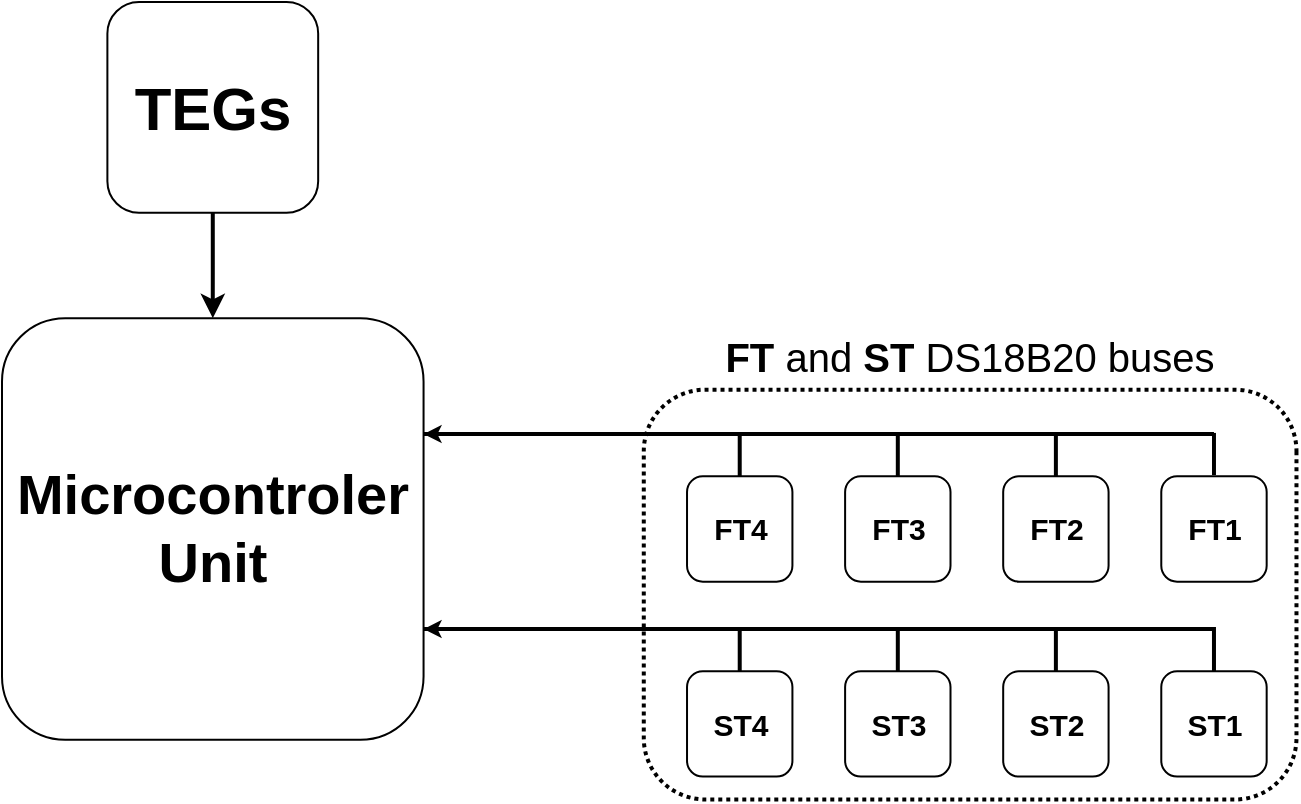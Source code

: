 <mxfile version="24.8.6">
  <diagram name="Página-1" id="jQPiK23yYhPIS9YhWkp4">
    <mxGraphModel dx="2607" dy="1356" grid="1" gridSize="10" guides="1" tooltips="1" connect="1" arrows="1" fold="1" page="1" pageScale="1" pageWidth="827" pageHeight="1169" math="0" shadow="0">
      <root>
        <mxCell id="0" />
        <mxCell id="1" parent="0" />
        <mxCell id="Nuf9PjGlq5Z_Ufr8rAmU-1" value="Microcontroler Unit" style="rounded=1;whiteSpace=wrap;html=1;fontStyle=1;fontSize=28;" vertex="1" parent="1">
          <mxGeometry x="80" y="338.084" width="210.778" height="210.778" as="geometry" />
        </mxCell>
        <mxCell id="Nuf9PjGlq5Z_Ufr8rAmU-34" value="&lt;b style=&quot;font-size: 20px;&quot;&gt;FT&lt;/b&gt; and &lt;b style=&quot;font-size: 20px;&quot;&gt;ST&lt;/b&gt; DS18B20 buses" style="text;html=1;align=center;verticalAlign=middle;whiteSpace=wrap;rounded=0;fontSize=20;" vertex="1" parent="1">
          <mxGeometry x="405.98" y="338.08" width="316.17" height="38.08" as="geometry" />
        </mxCell>
        <mxCell id="Nuf9PjGlq5Z_Ufr8rAmU-33" value="" style="rounded=1;whiteSpace=wrap;html=1;fillColor=none;dashed=1;dashPattern=1 1;rotation=90;strokeWidth=2;" vertex="1" parent="1">
          <mxGeometry x="461.61" y="313.11" width="204.91" height="326.35" as="geometry" />
        </mxCell>
        <mxCell id="Nuf9PjGlq5Z_Ufr8rAmU-7" value="&lt;p style=&quot;line-height: 50%; font-size: 15px;&quot;&gt;&lt;span style=&quot;background-color: initial; font-size: 15px;&quot;&gt;ST1&lt;/span&gt;&lt;/p&gt;" style="rounded=1;whiteSpace=wrap;html=1;fontSize=15;rotation=0;fontStyle=1" vertex="1" parent="1">
          <mxGeometry x="659.638" y="514.611" width="52.694" height="52.695" as="geometry" />
        </mxCell>
        <mxCell id="Nuf9PjGlq5Z_Ufr8rAmU-8" value="&lt;p style=&quot;line-height: 50%; font-size: 15px;&quot;&gt;&lt;font style=&quot;font-size: 15px;&quot;&gt;ST2&lt;/font&gt;&lt;/p&gt;" style="rounded=1;whiteSpace=wrap;html=1;fontSize=15;rotation=0;fontStyle=1" vertex="1" parent="1">
          <mxGeometry x="580.597" y="514.611" width="52.694" height="52.695" as="geometry" />
        </mxCell>
        <mxCell id="Nuf9PjGlq5Z_Ufr8rAmU-9" value="&lt;p style=&quot;line-height: 50%; font-size: 15px;&quot;&gt;&lt;font style=&quot;font-size: 15px;&quot;&gt;ST3&lt;/font&gt;&lt;/p&gt;" style="rounded=1;whiteSpace=wrap;html=1;fontSize=15;rotation=0;fontStyle=1" vertex="1" parent="1">
          <mxGeometry x="501.555" y="514.611" width="52.694" height="52.695" as="geometry" />
        </mxCell>
        <mxCell id="Nuf9PjGlq5Z_Ufr8rAmU-10" value="&lt;p style=&quot;line-height: 50%; font-size: 15px;&quot;&gt;&lt;font style=&quot;font-size: 15px;&quot;&gt;ST4&lt;/font&gt;&lt;/p&gt;" style="rounded=1;whiteSpace=wrap;html=1;fontSize=15;rotation=0;fontStyle=1" vertex="1" parent="1">
          <mxGeometry x="422.514" y="514.611" width="52.694" height="52.695" as="geometry" />
        </mxCell>
        <mxCell id="Nuf9PjGlq5Z_Ufr8rAmU-16" value="" style="endArrow=none;html=1;rounded=0;entryX=1;entryY=0.5;entryDx=0;entryDy=0;exitX=0.35;exitY=0.002;exitDx=0;exitDy=0;exitPerimeter=0;strokeWidth=2;" edge="1" parent="1">
          <mxGeometry width="50" height="50" relative="1" as="geometry">
            <mxPoint x="290.778" y="493.533" as="sourcePoint" />
            <mxPoint x="685.986" y="514.611" as="targetPoint" />
            <Array as="points">
              <mxPoint x="685.986" y="493.533" />
            </Array>
          </mxGeometry>
        </mxCell>
        <mxCell id="Nuf9PjGlq5Z_Ufr8rAmU-17" value="" style="line;strokeWidth=2;html=1;flipV=0;flipH=1;rotation=90;" vertex="1" parent="1">
          <mxGeometry x="596.405" y="500" width="21.078" height="7.904" as="geometry" />
        </mxCell>
        <mxCell id="Nuf9PjGlq5Z_Ufr8rAmU-18" value="" style="line;strokeWidth=2;html=1;flipV=0;flipH=1;rotation=90;" vertex="1" parent="1">
          <mxGeometry x="517.364" y="500" width="21.078" height="7.904" as="geometry" />
        </mxCell>
        <mxCell id="Nuf9PjGlq5Z_Ufr8rAmU-19" value="" style="line;strokeWidth=2;html=1;flipV=0;flipH=1;rotation=90;" vertex="1" parent="1">
          <mxGeometry x="438.322" y="500" width="21.078" height="7.904" as="geometry" />
        </mxCell>
        <mxCell id="Nuf9PjGlq5Z_Ufr8rAmU-36" value="" style="endArrow=classic;html=1;rounded=0;exitX=0.86;exitY=0.503;exitDx=0;exitDy=0;exitPerimeter=0;entryX=1;entryY=0.5;entryDx=0;entryDy=0;entryPerimeter=0;" edge="1" parent="1">
          <mxGeometry width="50" height="50" relative="1" as="geometry">
            <mxPoint x="346.107" y="493.533" as="sourcePoint" />
            <mxPoint x="290.778" y="493.533" as="targetPoint" />
          </mxGeometry>
        </mxCell>
        <mxCell id="Nuf9PjGlq5Z_Ufr8rAmU-2" value="&lt;p style=&quot;line-height: 50%; font-size: 15px;&quot;&gt;&lt;font style=&quot;font-size: 15px;&quot;&gt;FT1&lt;/font&gt;&lt;/p&gt;" style="rounded=1;whiteSpace=wrap;html=1;fontSize=15;flipV=0;flipH=0;rotation=0;direction=east;fontStyle=1" vertex="1" parent="1">
          <mxGeometry x="659.638" y="417.126" width="52.694" height="52.695" as="geometry" />
        </mxCell>
        <mxCell id="Nuf9PjGlq5Z_Ufr8rAmU-3" value="&lt;p style=&quot;line-height: 50%; font-size: 15px;&quot;&gt;&lt;font style=&quot;font-size: 15px;&quot;&gt;FT2&lt;/font&gt;&lt;/p&gt;" style="rounded=1;whiteSpace=wrap;html=1;fontSize=15;flipV=0;flipH=0;rotation=0;direction=east;fontStyle=1" vertex="1" parent="1">
          <mxGeometry x="580.597" y="417.126" width="52.694" height="52.695" as="geometry" />
        </mxCell>
        <mxCell id="Nuf9PjGlq5Z_Ufr8rAmU-4" value="&lt;p style=&quot;line-height: 50%; font-size: 15px;&quot;&gt;&lt;font style=&quot;font-size: 15px;&quot;&gt;FT3&lt;/font&gt;&lt;/p&gt;" style="rounded=1;whiteSpace=wrap;html=1;fontSize=15;flipV=0;flipH=0;rotation=0;direction=east;fontStyle=1" vertex="1" parent="1">
          <mxGeometry x="501.555" y="417.126" width="52.694" height="52.695" as="geometry" />
        </mxCell>
        <mxCell id="Nuf9PjGlq5Z_Ufr8rAmU-5" value="&lt;p style=&quot;line-height: 50%; font-size: 15px;&quot;&gt;&lt;font style=&quot;font-size: 15px;&quot;&gt;FT4&lt;/font&gt;&lt;/p&gt;" style="rounded=1;whiteSpace=wrap;html=1;fontSize=15;flipV=0;flipH=0;rotation=0;direction=east;fontStyle=1" vertex="1" parent="1">
          <mxGeometry x="422.514" y="417.126" width="52.694" height="52.695" as="geometry" />
        </mxCell>
        <mxCell id="Nuf9PjGlq5Z_Ufr8rAmU-21" style="edgeStyle=orthogonalEdgeStyle;rounded=0;orthogonalLoop=1;jettySize=auto;html=1;exitX=0.5;exitY=1;exitDx=0;exitDy=0;entryX=1;entryY=0.5;entryDx=0;entryDy=0;strokeWidth=2;" edge="1" parent="1" source="Nuf9PjGlq5Z_Ufr8rAmU-20">
          <mxGeometry relative="1" as="geometry">
            <mxPoint x="185.389" y="338.084" as="targetPoint" />
          </mxGeometry>
        </mxCell>
        <mxCell id="Nuf9PjGlq5Z_Ufr8rAmU-20" value="TEGs" style="rounded=1;whiteSpace=wrap;html=1;rotation=0;fontSize=30;fontStyle=1" vertex="1" parent="1">
          <mxGeometry x="132.694" y="180" width="105.389" height="105.389" as="geometry" />
        </mxCell>
        <mxCell id="Nuf9PjGlq5Z_Ufr8rAmU-13" value="" style="line;strokeWidth=2;html=1;flipV=0;flipH=0;rotation=90;" vertex="1" parent="1">
          <mxGeometry x="596.405" y="402" width="21.078" height="9" as="geometry" />
        </mxCell>
        <mxCell id="Nuf9PjGlq5Z_Ufr8rAmU-14" value="" style="line;strokeWidth=2;html=1;flipV=0;flipH=0;rotation=90;" vertex="1" parent="1">
          <mxGeometry x="517.364" y="402" width="21.078" height="9" as="geometry" />
        </mxCell>
        <mxCell id="Nuf9PjGlq5Z_Ufr8rAmU-15" value="" style="line;strokeWidth=2;html=1;flipV=0;flipH=0;rotation=90;" vertex="1" parent="1">
          <mxGeometry x="438.322" y="402" width="21.078" height="9" as="geometry" />
        </mxCell>
        <mxCell id="Nuf9PjGlq5Z_Ufr8rAmU-28" value="" style="line;strokeWidth=2;direction=south;html=1;flipH=0;flipV=0;rotation=90;" vertex="1" parent="1">
          <mxGeometry x="475.208" y="198.443" width="26.347" height="395.21" as="geometry" />
        </mxCell>
        <mxCell id="Nuf9PjGlq5Z_Ufr8rAmU-30" value="" style="line;strokeWidth=2;html=1;flipV=0;flipH=0;rotation=90;" vertex="1" parent="1">
          <mxGeometry x="675.447" y="401" width="21.078" height="10" as="geometry" />
        </mxCell>
        <mxCell id="Nuf9PjGlq5Z_Ufr8rAmU-35" value="" style="endArrow=classic;html=1;rounded=0;exitX=0.86;exitY=0.503;exitDx=0;exitDy=0;exitPerimeter=0;entryX=1;entryY=0.5;entryDx=0;entryDy=0;entryPerimeter=0;" edge="1" parent="1" source="Nuf9PjGlq5Z_Ufr8rAmU-28" target="Nuf9PjGlq5Z_Ufr8rAmU-28">
          <mxGeometry width="50" height="50" relative="1" as="geometry">
            <mxPoint x="448.861" y="382.874" as="sourcePoint" />
            <mxPoint x="580.597" y="514.611" as="targetPoint" />
          </mxGeometry>
        </mxCell>
      </root>
    </mxGraphModel>
  </diagram>
</mxfile>
